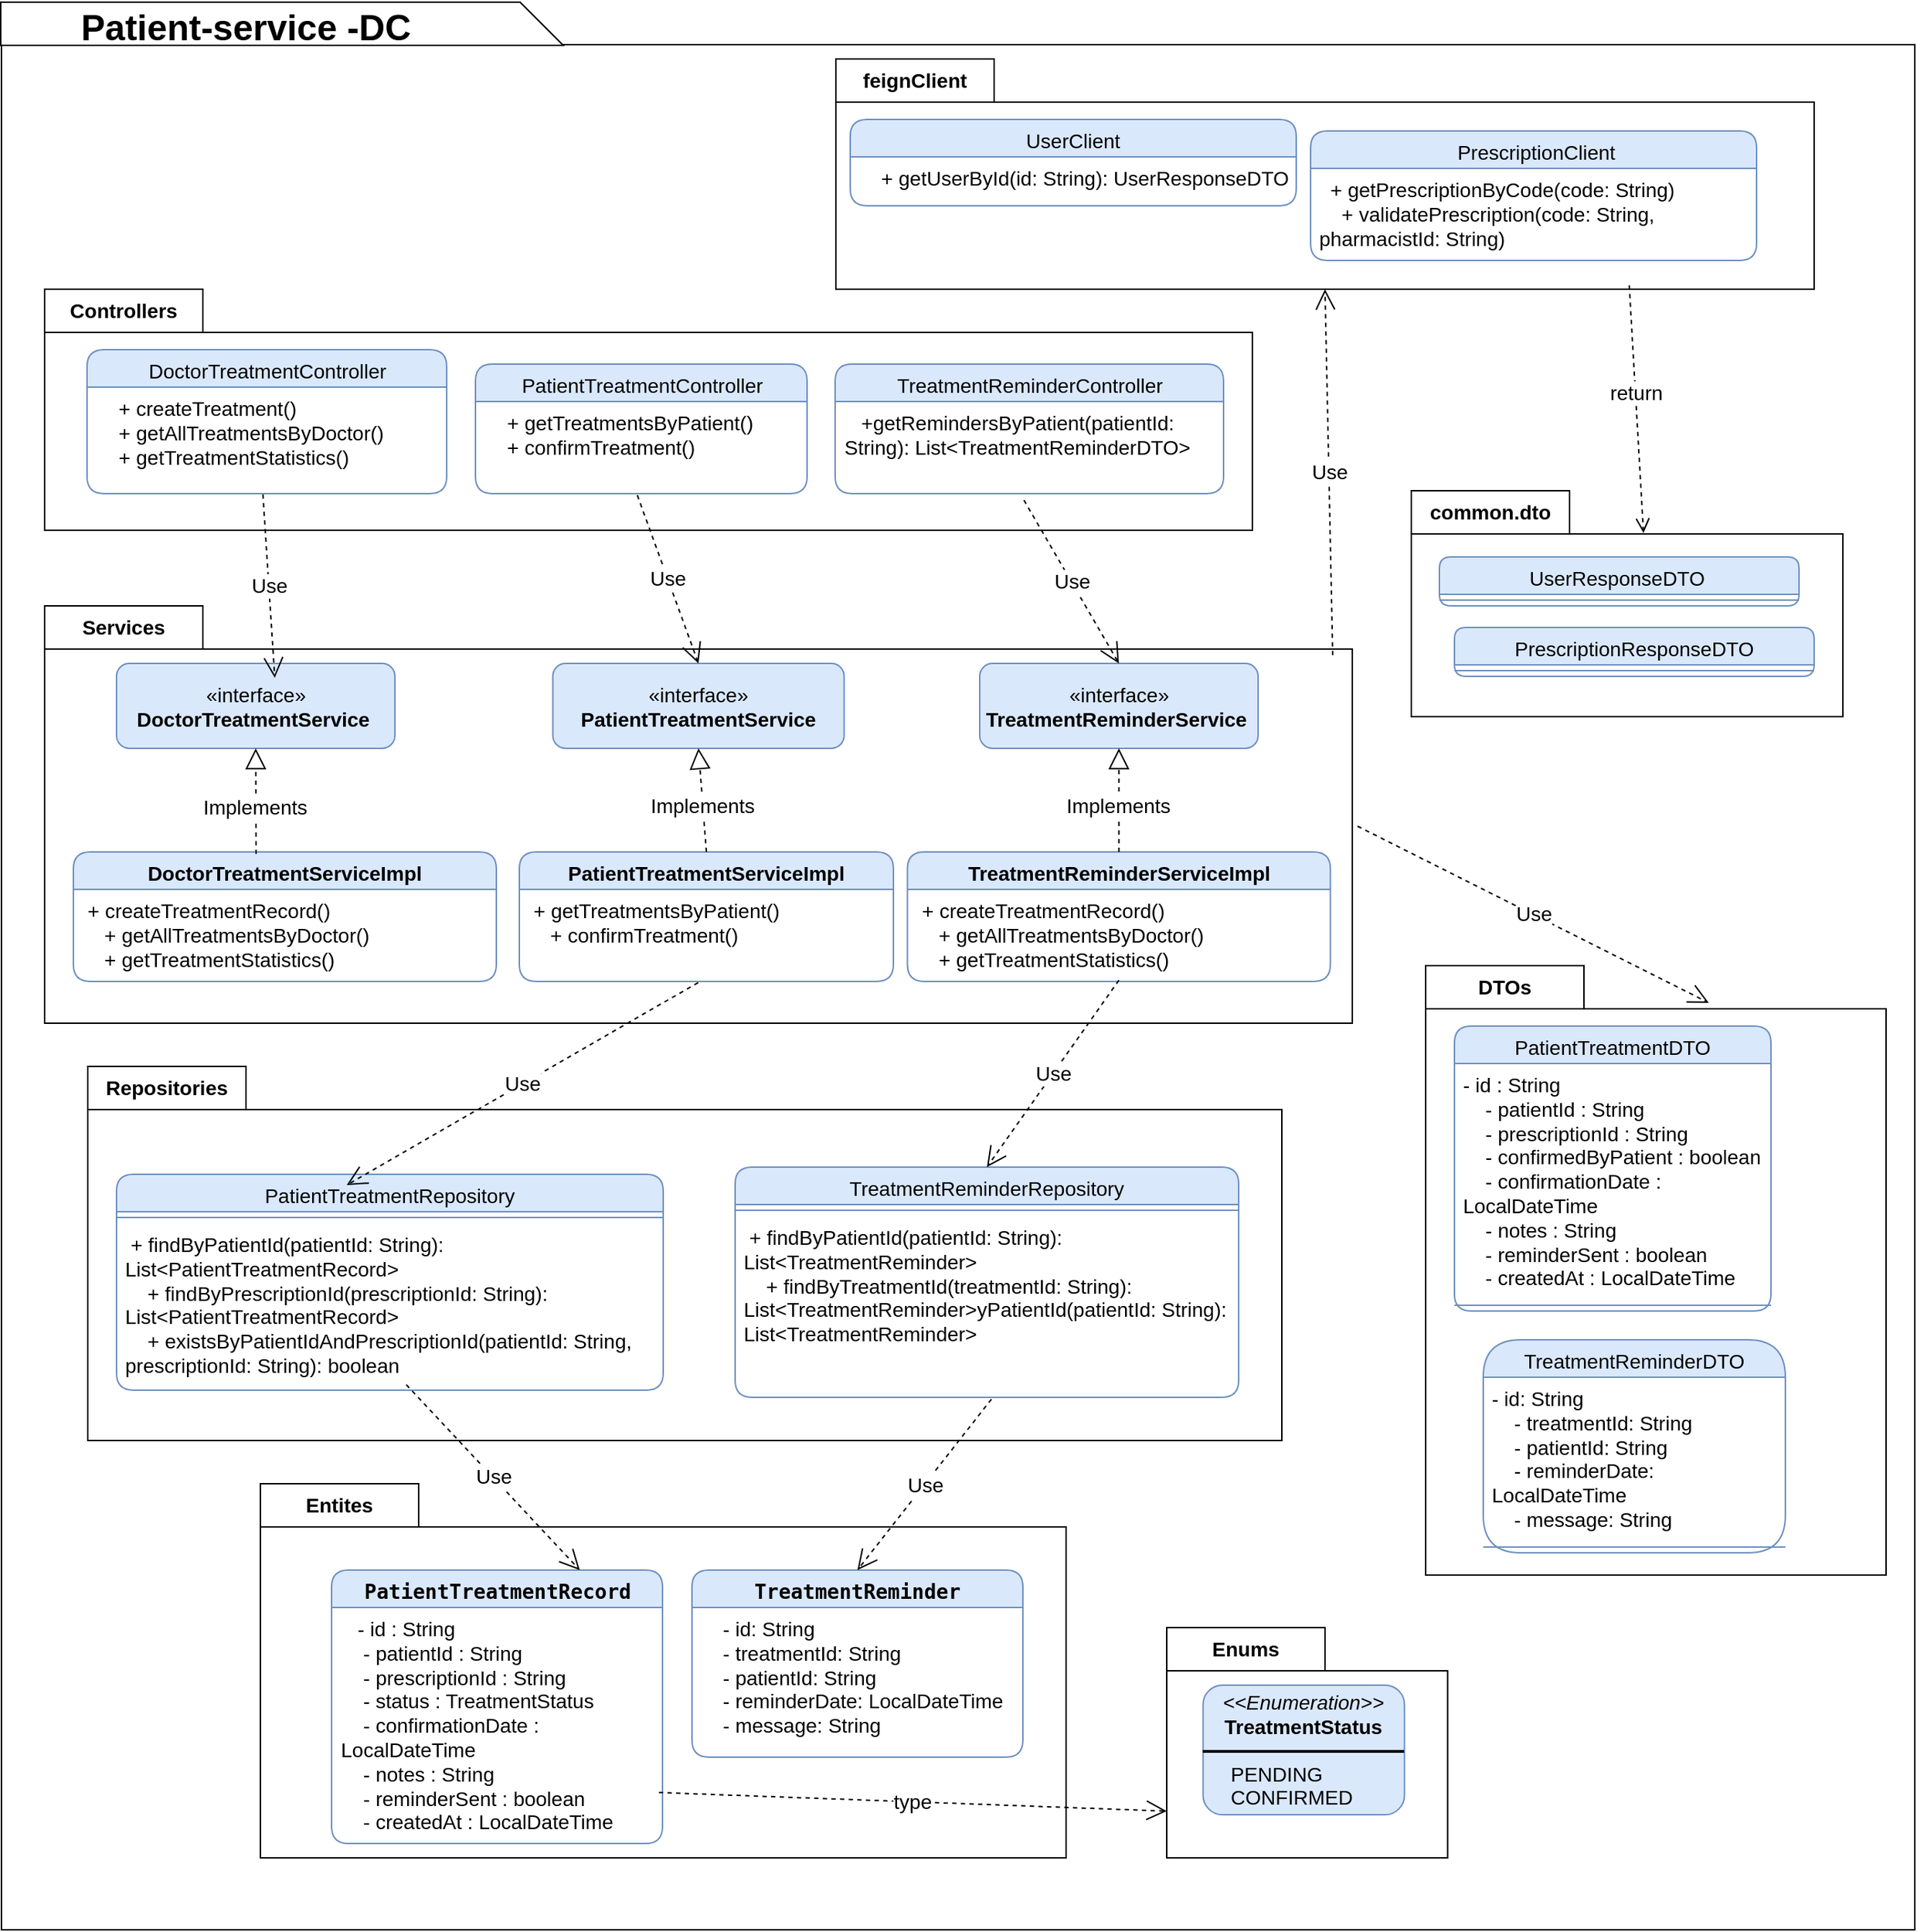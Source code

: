 <mxfile version="28.2.0">
  <diagram name="Page-1" id="JZO2J6wv7ykGFOT37yuF">
    <mxGraphModel dx="2191" dy="1095" grid="1" gridSize="10" guides="1" tooltips="1" connect="1" arrows="1" fold="1" page="1" pageScale="1" pageWidth="1169" pageHeight="1654" math="0" shadow="0">
      <root>
        <mxCell id="0" />
        <mxCell id="1" parent="0" />
        <mxCell id="T_yBTQzuqSP6kl9U7Xl0-1" value="" style="html=1;whiteSpace=wrap;fontSize=14;" parent="1" vertex="1">
          <mxGeometry x="170" y="210" width="1330" height="1310" as="geometry" />
        </mxCell>
        <mxCell id="T_yBTQzuqSP6kl9U7Xl0-2" value="Entites" style="shape=folder;fontStyle=1;tabWidth=110;tabHeight=30;tabPosition=left;html=1;boundedLbl=1;labelInHeader=1;container=1;collapsible=0;recursiveResize=0;whiteSpace=wrap;fontSize=14;" parent="1" vertex="1">
          <mxGeometry x="350" y="1210" width="560" height="260" as="geometry" />
        </mxCell>
        <mxCell id="T_yBTQzuqSP6kl9U7Xl0-3" value="&lt;div style=&quot;text-align: left;&quot;&gt;&lt;font face=&quot;monospace&quot;&gt;PatientTreatmentRecord&lt;/font&gt;&lt;/div&gt;" style="swimlane;fontStyle=1;align=center;verticalAlign=top;childLayout=stackLayout;horizontal=1;startSize=26;horizontalStack=0;resizeParent=1;resizeParentMax=0;resizeLast=0;collapsible=1;marginBottom=0;whiteSpace=wrap;html=1;fillColor=#dae8fc;strokeColor=#6c8ebf;rounded=1;fontSize=14;" parent="T_yBTQzuqSP6kl9U7Xl0-2" vertex="1">
          <mxGeometry x="49.5" y="60" width="230" height="190" as="geometry">
            <mxRectangle x="200" y="60" width="70" height="30" as="alternateBounds" />
          </mxGeometry>
        </mxCell>
        <mxCell id="T_yBTQzuqSP6kl9U7Xl0-4" value="&lt;div&gt;&amp;nbsp; &amp;nbsp;- id : String&lt;/div&gt;&lt;div&gt;&amp;nbsp; &amp;nbsp; - patientId : String&lt;/div&gt;&lt;div&gt;&amp;nbsp; &amp;nbsp; - prescriptionId : String&lt;/div&gt;&lt;div&gt;&amp;nbsp; &amp;nbsp; - status : TreatmentStatus&lt;/div&gt;&lt;div&gt;&amp;nbsp; &amp;nbsp; - confirmationDate : LocalDateTime&lt;/div&gt;&lt;div&gt;&amp;nbsp; &amp;nbsp; - notes : String&lt;/div&gt;&lt;div&gt;&amp;nbsp; &amp;nbsp; - reminderSent : boolean&lt;/div&gt;&lt;div&gt;&amp;nbsp; &amp;nbsp; - createdAt : LocalDateTime&lt;/div&gt;" style="text;strokeColor=none;fillColor=none;align=left;verticalAlign=top;spacingLeft=4;spacingRight=4;overflow=hidden;rotatable=0;points=[[0,0.5],[1,0.5]];portConstraint=eastwest;whiteSpace=wrap;html=1;rounded=1;fontSize=14;" parent="T_yBTQzuqSP6kl9U7Xl0-3" vertex="1">
          <mxGeometry y="26" width="230" height="164" as="geometry" />
        </mxCell>
        <mxCell id="T_yBTQzuqSP6kl9U7Xl0-69" value="&lt;div style=&quot;text-align: left;&quot;&gt;&lt;font face=&quot;monospace&quot;&gt;TreatmentReminder&lt;/font&gt;&lt;/div&gt;" style="swimlane;fontStyle=1;align=center;verticalAlign=top;childLayout=stackLayout;horizontal=1;startSize=26;horizontalStack=0;resizeParent=1;resizeParentMax=0;resizeLast=0;collapsible=1;marginBottom=0;whiteSpace=wrap;html=1;fillColor=#dae8fc;strokeColor=#6c8ebf;rounded=1;fontSize=14;" parent="T_yBTQzuqSP6kl9U7Xl0-2" vertex="1">
          <mxGeometry x="300" y="60" width="230" height="130" as="geometry">
            <mxRectangle x="200" y="60" width="70" height="30" as="alternateBounds" />
          </mxGeometry>
        </mxCell>
        <mxCell id="T_yBTQzuqSP6kl9U7Xl0-70" value="&lt;div&gt;&amp;nbsp; &amp;nbsp; - id: String&lt;/div&gt;&lt;div&gt;&amp;nbsp; &amp;nbsp; - treatmentId: String&lt;/div&gt;&lt;div&gt;&amp;nbsp; &amp;nbsp; - patientId: String&lt;/div&gt;&lt;div&gt;&amp;nbsp; &amp;nbsp; - reminderDate: LocalDateTime&lt;/div&gt;&lt;div&gt;&amp;nbsp; &amp;nbsp; - message: String&lt;/div&gt;" style="text;strokeColor=none;fillColor=none;align=left;verticalAlign=top;spacingLeft=4;spacingRight=4;overflow=hidden;rotatable=0;points=[[0,0.5],[1,0.5]];portConstraint=eastwest;whiteSpace=wrap;html=1;rounded=1;fontSize=14;" parent="T_yBTQzuqSP6kl9U7Xl0-69" vertex="1">
          <mxGeometry y="26" width="230" height="104" as="geometry" />
        </mxCell>
        <mxCell id="T_yBTQzuqSP6kl9U7Xl0-5" value="DTOs" style="shape=folder;fontStyle=1;tabWidth=110;tabHeight=30;tabPosition=left;html=1;boundedLbl=1;labelInHeader=1;container=1;collapsible=0;recursiveResize=0;whiteSpace=wrap;fontSize=14;" parent="1" vertex="1">
          <mxGeometry x="1160" y="850" width="320" height="423.5" as="geometry" />
        </mxCell>
        <mxCell id="T_yBTQzuqSP6kl9U7Xl0-6" value="&lt;div style=&quot;text-align: left;&quot;&gt;&lt;span style=&quot;font-weight: 400;&quot;&gt;PatientTreatmentDTO&lt;/span&gt;&lt;/div&gt;" style="swimlane;fontStyle=1;align=center;verticalAlign=top;childLayout=stackLayout;horizontal=1;startSize=26;horizontalStack=0;resizeParent=1;resizeParentMax=0;resizeLast=0;collapsible=1;marginBottom=0;whiteSpace=wrap;html=1;fillColor=#dae8fc;strokeColor=#6c8ebf;rounded=1;fontSize=14;" parent="T_yBTQzuqSP6kl9U7Xl0-5" vertex="1">
          <mxGeometry x="20" y="42" width="220" height="198" as="geometry">
            <mxRectangle x="200" y="60" width="70" height="30" as="alternateBounds" />
          </mxGeometry>
        </mxCell>
        <mxCell id="T_yBTQzuqSP6kl9U7Xl0-7" value="&lt;div&gt;- id : String&lt;/div&gt;&lt;div&gt;&amp;nbsp; &amp;nbsp; - patientId : String&lt;/div&gt;&lt;div&gt;&amp;nbsp; &amp;nbsp; - prescriptionId : String&lt;/div&gt;&lt;div&gt;&amp;nbsp; &amp;nbsp; - confirmedByPatient : boolean&lt;/div&gt;&lt;div&gt;&amp;nbsp; &amp;nbsp; - confirmationDate : LocalDateTime&lt;/div&gt;&lt;div&gt;&amp;nbsp; &amp;nbsp; - notes : String&lt;/div&gt;&lt;div&gt;&amp;nbsp; &amp;nbsp; - reminderSent : boolean&lt;/div&gt;&lt;div&gt;&amp;nbsp; &amp;nbsp; - createdAt : LocalDateTime&lt;/div&gt;" style="text;strokeColor=none;fillColor=none;align=left;verticalAlign=top;spacingLeft=4;spacingRight=4;overflow=hidden;rotatable=0;points=[[0,0.5],[1,0.5]];portConstraint=eastwest;whiteSpace=wrap;html=1;rounded=1;fontSize=14;" parent="T_yBTQzuqSP6kl9U7Xl0-6" vertex="1">
          <mxGeometry y="26" width="220" height="164" as="geometry" />
        </mxCell>
        <mxCell id="T_yBTQzuqSP6kl9U7Xl0-8" value="" style="line;strokeWidth=1;fillColor=none;align=left;verticalAlign=middle;spacingTop=-1;spacingLeft=3;spacingRight=3;rotatable=0;labelPosition=right;points=[];portConstraint=eastwest;strokeColor=inherit;rounded=1;fontSize=14;" parent="T_yBTQzuqSP6kl9U7Xl0-6" vertex="1">
          <mxGeometry y="190" width="220" height="8" as="geometry" />
        </mxCell>
        <mxCell id="T_yBTQzuqSP6kl9U7Xl0-82" value="&lt;div style=&quot;text-align: left;&quot;&gt;&lt;span style=&quot;font-weight: 400;&quot;&gt;TreatmentReminderDTO&lt;/span&gt;&lt;/div&gt;" style="swimlane;fontStyle=1;align=center;verticalAlign=top;childLayout=stackLayout;horizontal=1;startSize=26;horizontalStack=0;resizeParent=1;resizeParentMax=0;resizeLast=0;collapsible=1;marginBottom=0;whiteSpace=wrap;html=1;fillColor=#dae8fc;strokeColor=#6c8ebf;rounded=1;fontSize=14;arcSize=50;" parent="T_yBTQzuqSP6kl9U7Xl0-5" vertex="1">
          <mxGeometry x="40" y="260" width="210" height="148" as="geometry">
            <mxRectangle x="200" y="60" width="70" height="30" as="alternateBounds" />
          </mxGeometry>
        </mxCell>
        <mxCell id="T_yBTQzuqSP6kl9U7Xl0-83" value="&lt;div&gt;- id: String&lt;/div&gt;&lt;div&gt;&amp;nbsp; &amp;nbsp; - treatmentId: String&lt;/div&gt;&lt;div&gt;&amp;nbsp; &amp;nbsp; - patientId: String&lt;/div&gt;&lt;div&gt;&amp;nbsp; &amp;nbsp; - reminderDate: LocalDateTime&lt;/div&gt;&lt;div&gt;&amp;nbsp; &amp;nbsp; - message: String&lt;/div&gt;" style="text;strokeColor=none;fillColor=none;align=left;verticalAlign=top;spacingLeft=4;spacingRight=4;overflow=hidden;rotatable=0;points=[[0,0.5],[1,0.5]];portConstraint=eastwest;whiteSpace=wrap;html=1;rounded=1;fontSize=14;" parent="T_yBTQzuqSP6kl9U7Xl0-82" vertex="1">
          <mxGeometry y="26" width="210" height="114" as="geometry" />
        </mxCell>
        <mxCell id="T_yBTQzuqSP6kl9U7Xl0-84" value="" style="line;strokeWidth=1;fillColor=none;align=left;verticalAlign=middle;spacingTop=-1;spacingLeft=3;spacingRight=3;rotatable=0;labelPosition=right;points=[];portConstraint=eastwest;strokeColor=inherit;rounded=1;fontSize=14;" parent="T_yBTQzuqSP6kl9U7Xl0-82" vertex="1">
          <mxGeometry y="140" width="210" height="8" as="geometry" />
        </mxCell>
        <mxCell id="T_yBTQzuqSP6kl9U7Xl0-12" value="Services" style="shape=folder;fontStyle=1;tabWidth=110;tabHeight=30;tabPosition=left;html=1;boundedLbl=1;labelInHeader=1;container=1;collapsible=0;recursiveResize=0;whiteSpace=wrap;fontSize=14;" parent="1" vertex="1">
          <mxGeometry x="200" y="600" width="909" height="290" as="geometry" />
        </mxCell>
        <mxCell id="T_yBTQzuqSP6kl9U7Xl0-13" value="&lt;div style=&quot;text-align: left;&quot;&gt;PatientTreatmentServiceImpl&lt;/div&gt;" style="swimlane;fontStyle=1;align=center;verticalAlign=top;childLayout=stackLayout;horizontal=1;startSize=26;horizontalStack=0;resizeParent=1;resizeParentMax=0;resizeLast=0;collapsible=1;marginBottom=0;whiteSpace=wrap;html=1;rounded=1;fillColor=#dae8fc;strokeColor=#6c8ebf;fontSize=14;" parent="T_yBTQzuqSP6kl9U7Xl0-12" vertex="1">
          <mxGeometry x="330" y="171" width="260" height="90" as="geometry" />
        </mxCell>
        <mxCell id="T_yBTQzuqSP6kl9U7Xl0-14" value="&lt;div&gt;&amp;nbsp;+ getTreatmentsByPatient()&lt;/div&gt;&lt;div&gt;&amp;nbsp; &amp;nbsp; + confirmTreatment()&lt;/div&gt;" style="text;strokeColor=none;fillColor=none;align=left;verticalAlign=top;spacingLeft=4;spacingRight=4;overflow=hidden;rotatable=0;points=[[0,0.5],[1,0.5]];portConstraint=eastwest;whiteSpace=wrap;html=1;rounded=1;fontSize=14;" parent="T_yBTQzuqSP6kl9U7Xl0-13" vertex="1">
          <mxGeometry y="26" width="260" height="64" as="geometry" />
        </mxCell>
        <mxCell id="T_yBTQzuqSP6kl9U7Xl0-15" value="«interface»&lt;br&gt;&lt;div style=&quot;text-align: left;&quot;&gt;&lt;b&gt;PatientTreatmentService&lt;/b&gt;&lt;/div&gt;" style="html=1;whiteSpace=wrap;fillColor=#dae8fc;strokeColor=#6c8ebf;rounded=1;fontSize=14;" parent="T_yBTQzuqSP6kl9U7Xl0-12" vertex="1">
          <mxGeometry x="353.25" y="40" width="202.5" height="59" as="geometry" />
        </mxCell>
        <mxCell id="T_yBTQzuqSP6kl9U7Xl0-16" value="" style="endArrow=block;dashed=1;endFill=0;endSize=12;html=1;rounded=0;exitX=0.5;exitY=0;exitDx=0;exitDy=0;entryX=0.5;entryY=1;entryDx=0;entryDy=0;fontSize=14;" parent="T_yBTQzuqSP6kl9U7Xl0-12" source="T_yBTQzuqSP6kl9U7Xl0-13" target="T_yBTQzuqSP6kl9U7Xl0-15" edge="1">
          <mxGeometry width="160" relative="1" as="geometry">
            <mxPoint x="602.5" y="150" as="sourcePoint" />
            <mxPoint x="455.5" y="70" as="targetPoint" />
          </mxGeometry>
        </mxCell>
        <mxCell id="T_yBTQzuqSP6kl9U7Xl0-17" value="Implements" style="edgeLabel;html=1;align=center;verticalAlign=middle;resizable=0;points=[];fontSize=14;" parent="T_yBTQzuqSP6kl9U7Xl0-16" vertex="1" connectable="0">
          <mxGeometry x="-0.1" y="1" relative="1" as="geometry">
            <mxPoint as="offset" />
          </mxGeometry>
        </mxCell>
        <mxCell id="T_yBTQzuqSP6kl9U7Xl0-56" value="&lt;div style=&quot;text-align: left;&quot;&gt;DoctorTreatmentServiceImpl&lt;/div&gt;" style="swimlane;fontStyle=1;align=center;verticalAlign=top;childLayout=stackLayout;horizontal=1;startSize=26;horizontalStack=0;resizeParent=1;resizeParentMax=0;resizeLast=0;collapsible=1;marginBottom=0;whiteSpace=wrap;html=1;rounded=1;fillColor=#dae8fc;strokeColor=#6c8ebf;fontSize=14;" parent="T_yBTQzuqSP6kl9U7Xl0-12" vertex="1">
          <mxGeometry x="20" y="171" width="294" height="90" as="geometry" />
        </mxCell>
        <mxCell id="T_yBTQzuqSP6kl9U7Xl0-57" value="&lt;div&gt;&amp;nbsp;+ createTreatmentRecord()&lt;/div&gt;&lt;div&gt;&amp;nbsp; &amp;nbsp; + getAllTreatmentsByDoctor()&lt;/div&gt;&lt;div&gt;&amp;nbsp; &amp;nbsp; + getTreatmentStatistics()&lt;/div&gt;" style="text;strokeColor=none;fillColor=none;align=left;verticalAlign=top;spacingLeft=4;spacingRight=4;overflow=hidden;rotatable=0;points=[[0,0.5],[1,0.5]];portConstraint=eastwest;whiteSpace=wrap;html=1;rounded=1;fontSize=14;" parent="T_yBTQzuqSP6kl9U7Xl0-56" vertex="1">
          <mxGeometry y="26" width="294" height="64" as="geometry" />
        </mxCell>
        <mxCell id="T_yBTQzuqSP6kl9U7Xl0-58" value="«interface»&lt;br&gt;&lt;div style=&quot;text-align: left;&quot;&gt;&lt;b&gt;DoctorTreatmentService&amp;nbsp;&lt;/b&gt;&lt;/div&gt;" style="html=1;whiteSpace=wrap;fillColor=#dae8fc;strokeColor=#6c8ebf;rounded=1;fontSize=14;" parent="T_yBTQzuqSP6kl9U7Xl0-12" vertex="1">
          <mxGeometry x="50" y="40" width="193.5" height="59" as="geometry" />
        </mxCell>
        <mxCell id="T_yBTQzuqSP6kl9U7Xl0-59" value="" style="endArrow=block;dashed=1;endFill=0;endSize=12;html=1;rounded=0;exitX=0.432;exitY=0.015;exitDx=0;exitDy=0;entryX=0.5;entryY=1;entryDx=0;entryDy=0;fontSize=14;exitPerimeter=0;" parent="T_yBTQzuqSP6kl9U7Xl0-12" source="T_yBTQzuqSP6kl9U7Xl0-56" target="T_yBTQzuqSP6kl9U7Xl0-58" edge="1">
          <mxGeometry width="160" relative="1" as="geometry">
            <mxPoint x="191.5" y="150" as="sourcePoint" />
            <mxPoint x="44.5" y="70" as="targetPoint" />
          </mxGeometry>
        </mxCell>
        <mxCell id="T_yBTQzuqSP6kl9U7Xl0-60" value="Implements" style="edgeLabel;html=1;align=center;verticalAlign=middle;resizable=0;points=[];fontSize=14;" parent="T_yBTQzuqSP6kl9U7Xl0-59" vertex="1" connectable="0">
          <mxGeometry x="-0.1" y="1" relative="1" as="geometry">
            <mxPoint as="offset" />
          </mxGeometry>
        </mxCell>
        <mxCell id="T_yBTQzuqSP6kl9U7Xl0-75" value="«interface»&lt;br&gt;&lt;div style=&quot;text-align: left;&quot;&gt;&lt;b&gt;&lt;span style=&quot;background-color: transparent; color: light-dark(rgb(0, 0, 0), rgb(255, 255, 255));&quot;&gt;TreatmentReminder&lt;/span&gt;Service&amp;nbsp;&lt;/b&gt;&lt;/div&gt;" style="html=1;whiteSpace=wrap;fillColor=#dae8fc;strokeColor=#6c8ebf;rounded=1;fontSize=14;" parent="T_yBTQzuqSP6kl9U7Xl0-12" vertex="1">
          <mxGeometry x="650" y="40" width="193.5" height="59" as="geometry" />
        </mxCell>
        <mxCell id="T_yBTQzuqSP6kl9U7Xl0-73" value="&lt;div style=&quot;text-align: left;&quot;&gt;&lt;span style=&quot;background-color: transparent; color: light-dark(rgb(0, 0, 0), rgb(255, 255, 255));&quot;&gt;TreatmentReminder&lt;/span&gt;ServiceImpl&lt;/div&gt;" style="swimlane;fontStyle=1;align=center;verticalAlign=top;childLayout=stackLayout;horizontal=1;startSize=26;horizontalStack=0;resizeParent=1;resizeParentMax=0;resizeLast=0;collapsible=1;marginBottom=0;whiteSpace=wrap;html=1;rounded=1;fillColor=#dae8fc;strokeColor=#6c8ebf;fontSize=14;" parent="T_yBTQzuqSP6kl9U7Xl0-12" vertex="1">
          <mxGeometry x="599.75" y="171" width="294" height="90" as="geometry" />
        </mxCell>
        <mxCell id="T_yBTQzuqSP6kl9U7Xl0-74" value="&lt;div&gt;&amp;nbsp;+ createTreatmentRecord()&lt;/div&gt;&lt;div&gt;&amp;nbsp; &amp;nbsp; + getAllTreatmentsByDoctor()&lt;/div&gt;&lt;div&gt;&amp;nbsp; &amp;nbsp; + getTreatmentStatistics()&lt;/div&gt;" style="text;strokeColor=none;fillColor=none;align=left;verticalAlign=top;spacingLeft=4;spacingRight=4;overflow=hidden;rotatable=0;points=[[0,0.5],[1,0.5]];portConstraint=eastwest;whiteSpace=wrap;html=1;rounded=1;fontSize=14;" parent="T_yBTQzuqSP6kl9U7Xl0-73" vertex="1">
          <mxGeometry y="26" width="294" height="64" as="geometry" />
        </mxCell>
        <mxCell id="T_yBTQzuqSP6kl9U7Xl0-76" value="" style="endArrow=block;dashed=1;endFill=0;endSize=12;html=1;rounded=0;exitX=0.5;exitY=0;exitDx=0;exitDy=0;entryX=0.5;entryY=1;entryDx=0;entryDy=0;fontSize=14;" parent="T_yBTQzuqSP6kl9U7Xl0-12" source="T_yBTQzuqSP6kl9U7Xl0-73" target="T_yBTQzuqSP6kl9U7Xl0-75" edge="1">
          <mxGeometry width="160" relative="1" as="geometry">
            <mxPoint x="491.5" y="450" as="sourcePoint" />
            <mxPoint x="344.5" y="370" as="targetPoint" />
          </mxGeometry>
        </mxCell>
        <mxCell id="T_yBTQzuqSP6kl9U7Xl0-77" value="Implements" style="edgeLabel;html=1;align=center;verticalAlign=middle;resizable=0;points=[];fontSize=14;" parent="T_yBTQzuqSP6kl9U7Xl0-76" vertex="1" connectable="0">
          <mxGeometry x="-0.1" y="1" relative="1" as="geometry">
            <mxPoint as="offset" />
          </mxGeometry>
        </mxCell>
        <mxCell id="T_yBTQzuqSP6kl9U7Xl0-18" value="Controllers" style="shape=folder;fontStyle=1;tabWidth=110;tabHeight=30;tabPosition=left;html=1;boundedLbl=1;labelInHeader=1;container=1;collapsible=0;recursiveResize=0;whiteSpace=wrap;fontSize=14;" parent="1" vertex="1">
          <mxGeometry x="200" y="380" width="839.5" height="167.5" as="geometry" />
        </mxCell>
        <mxCell id="T_yBTQzuqSP6kl9U7Xl0-19" value="&lt;div style=&quot;text-align: left;&quot;&gt;&lt;span style=&quot;font-weight: 400;&quot;&gt;DoctorTreatmentController&lt;/span&gt;&lt;/div&gt;" style="swimlane;fontStyle=1;align=center;verticalAlign=top;childLayout=stackLayout;horizontal=1;startSize=26;horizontalStack=0;resizeParent=1;resizeParentMax=0;resizeLast=0;collapsible=1;marginBottom=0;whiteSpace=wrap;html=1;rounded=1;fillColor=#dae8fc;strokeColor=#6c8ebf;fontSize=14;" parent="T_yBTQzuqSP6kl9U7Xl0-18" vertex="1">
          <mxGeometry x="29.5" y="42" width="250" height="100" as="geometry" />
        </mxCell>
        <mxCell id="T_yBTQzuqSP6kl9U7Xl0-20" value="&lt;div&gt;&amp;nbsp; &amp;nbsp; + createTreatment()&lt;/div&gt;&lt;div&gt;&amp;nbsp; &amp;nbsp; + getAllTreatmentsByDoctor()&lt;/div&gt;&lt;div&gt;&amp;nbsp; &amp;nbsp; + getTreatmentStatistics()&lt;/div&gt;" style="text;strokeColor=none;fillColor=none;align=left;verticalAlign=top;spacingLeft=4;spacingRight=4;overflow=hidden;rotatable=0;points=[[0,0.5],[1,0.5]];portConstraint=eastwest;whiteSpace=wrap;html=1;rounded=1;fontSize=14;" parent="T_yBTQzuqSP6kl9U7Xl0-19" vertex="1">
          <mxGeometry y="26" width="250" height="74" as="geometry" />
        </mxCell>
        <mxCell id="T_yBTQzuqSP6kl9U7Xl0-54" value="&lt;div style=&quot;text-align: left;&quot;&gt;&lt;span style=&quot;font-weight: 400;&quot;&gt;PatientTreatmentController&lt;/span&gt;&lt;/div&gt;" style="swimlane;fontStyle=1;align=center;verticalAlign=top;childLayout=stackLayout;horizontal=1;startSize=26;horizontalStack=0;resizeParent=1;resizeParentMax=0;resizeLast=0;collapsible=1;marginBottom=0;whiteSpace=wrap;html=1;rounded=1;fillColor=#dae8fc;strokeColor=#6c8ebf;fontSize=14;" parent="T_yBTQzuqSP6kl9U7Xl0-18" vertex="1">
          <mxGeometry x="299.5" y="52" width="230.5" height="90" as="geometry" />
        </mxCell>
        <mxCell id="T_yBTQzuqSP6kl9U7Xl0-55" value="&lt;div&gt;&amp;nbsp; &amp;nbsp; + getTreatmentsByPatient()&lt;/div&gt;&lt;div&gt;&amp;nbsp; &amp;nbsp; + confirmTreatment()&lt;/div&gt;" style="text;strokeColor=none;fillColor=none;align=left;verticalAlign=top;spacingLeft=4;spacingRight=4;overflow=hidden;rotatable=0;points=[[0,0.5],[1,0.5]];portConstraint=eastwest;whiteSpace=wrap;html=1;rounded=1;fontSize=14;" parent="T_yBTQzuqSP6kl9U7Xl0-54" vertex="1">
          <mxGeometry y="26" width="230.5" height="64" as="geometry" />
        </mxCell>
        <mxCell id="T_yBTQzuqSP6kl9U7Xl0-71" value="&lt;div style=&quot;text-align: left;&quot;&gt;&lt;span style=&quot;font-weight: 400;&quot;&gt;TreatmentReminderController&lt;/span&gt;&lt;/div&gt;" style="swimlane;fontStyle=1;align=center;verticalAlign=top;childLayout=stackLayout;horizontal=1;startSize=26;horizontalStack=0;resizeParent=1;resizeParentMax=0;resizeLast=0;collapsible=1;marginBottom=0;whiteSpace=wrap;html=1;rounded=1;fillColor=#dae8fc;strokeColor=#6c8ebf;fontSize=14;" parent="T_yBTQzuqSP6kl9U7Xl0-18" vertex="1">
          <mxGeometry x="549.5" y="52" width="270" height="90" as="geometry" />
        </mxCell>
        <mxCell id="T_yBTQzuqSP6kl9U7Xl0-72" value="&lt;div&gt;&amp;nbsp; &amp;nbsp;+getRemindersByPatient(patientId: String): List&amp;lt;TreatmentReminderDTO&amp;gt;&lt;/div&gt;&lt;div&gt;&lt;br&gt;&lt;/div&gt;" style="text;strokeColor=none;fillColor=none;align=left;verticalAlign=top;spacingLeft=4;spacingRight=4;overflow=hidden;rotatable=0;points=[[0,0.5],[1,0.5]];portConstraint=eastwest;whiteSpace=wrap;html=1;rounded=1;fontSize=14;" parent="T_yBTQzuqSP6kl9U7Xl0-71" vertex="1">
          <mxGeometry y="26" width="270" height="64" as="geometry" />
        </mxCell>
        <mxCell id="T_yBTQzuqSP6kl9U7Xl0-21" value="Repositories" style="shape=folder;fontStyle=1;tabWidth=110;tabHeight=30;tabPosition=left;html=1;boundedLbl=1;labelInHeader=1;container=1;collapsible=0;recursiveResize=0;whiteSpace=wrap;fontSize=14;" parent="1" vertex="1">
          <mxGeometry x="230" y="920" width="830" height="260" as="geometry" />
        </mxCell>
        <mxCell id="T_yBTQzuqSP6kl9U7Xl0-22" value="&lt;div style=&quot;text-align: left;&quot;&gt;&lt;span style=&quot;font-weight: 400;&quot;&gt;PatientTreatmentRepository&lt;/span&gt;&lt;/div&gt;" style="swimlane;fontStyle=1;align=center;verticalAlign=top;childLayout=stackLayout;horizontal=1;startSize=26;horizontalStack=0;resizeParent=1;resizeParentMax=0;resizeLast=0;collapsible=1;marginBottom=0;whiteSpace=wrap;html=1;rounded=1;fillColor=#dae8fc;strokeColor=#6c8ebf;fontSize=14;" parent="T_yBTQzuqSP6kl9U7Xl0-21" vertex="1">
          <mxGeometry x="20" y="75" width="380" height="150" as="geometry" />
        </mxCell>
        <mxCell id="T_yBTQzuqSP6kl9U7Xl0-23" value="" style="line;strokeWidth=1;fillColor=none;align=left;verticalAlign=middle;spacingTop=-1;spacingLeft=3;spacingRight=3;rotatable=0;labelPosition=right;points=[];portConstraint=eastwest;strokeColor=inherit;rounded=1;fontSize=14;" parent="T_yBTQzuqSP6kl9U7Xl0-22" vertex="1">
          <mxGeometry y="26" width="380" height="8" as="geometry" />
        </mxCell>
        <mxCell id="T_yBTQzuqSP6kl9U7Xl0-24" value="&lt;div&gt;&amp;nbsp;+ findByPatientId(patientId: String): List&amp;lt;PatientTreatmentRecord&amp;gt;&lt;/div&gt;&lt;div&gt;&amp;nbsp; &amp;nbsp; + findByPrescriptionId(prescriptionId: String): List&amp;lt;PatientTreatmentRecord&amp;gt;&lt;/div&gt;&lt;div&gt;&amp;nbsp; &amp;nbsp; + existsByPatientIdAndPrescriptionId(patientId: String, prescriptionId: String): boolean&lt;/div&gt;" style="text;strokeColor=none;fillColor=none;align=left;verticalAlign=top;spacingLeft=4;spacingRight=4;overflow=hidden;rotatable=0;points=[[0,0.5],[1,0.5]];portConstraint=eastwest;whiteSpace=wrap;html=1;rounded=1;fontSize=14;" parent="T_yBTQzuqSP6kl9U7Xl0-22" vertex="1">
          <mxGeometry y="34" width="380" height="116" as="geometry" />
        </mxCell>
        <mxCell id="T_yBTQzuqSP6kl9U7Xl0-78" value="&lt;div style=&quot;text-align: left;&quot;&gt;&lt;span style=&quot;font-weight: 400;&quot;&gt;TreatmentReminderRepository&lt;/span&gt;&lt;/div&gt;" style="swimlane;fontStyle=1;align=center;verticalAlign=top;childLayout=stackLayout;horizontal=1;startSize=26;horizontalStack=0;resizeParent=1;resizeParentMax=0;resizeLast=0;collapsible=1;marginBottom=0;whiteSpace=wrap;html=1;rounded=1;fillColor=#dae8fc;strokeColor=#6c8ebf;fontSize=14;" parent="T_yBTQzuqSP6kl9U7Xl0-21" vertex="1">
          <mxGeometry x="450" y="70" width="350" height="160" as="geometry" />
        </mxCell>
        <mxCell id="T_yBTQzuqSP6kl9U7Xl0-79" value="" style="line;strokeWidth=1;fillColor=none;align=left;verticalAlign=middle;spacingTop=-1;spacingLeft=3;spacingRight=3;rotatable=0;labelPosition=right;points=[];portConstraint=eastwest;strokeColor=inherit;rounded=1;fontSize=14;" parent="T_yBTQzuqSP6kl9U7Xl0-78" vertex="1">
          <mxGeometry y="26" width="350" height="8" as="geometry" />
        </mxCell>
        <mxCell id="T_yBTQzuqSP6kl9U7Xl0-80" value="&lt;div&gt;&amp;nbsp;+ findByPatientId(patientId: String): List&amp;lt;TreatmentReminder&amp;gt;&lt;/div&gt;&lt;div&gt;&lt;span style=&quot;background-color: transparent;&quot;&gt;&amp;nbsp; &amp;nbsp; + findByTreatmentId(treatmentId: String): List&amp;lt;TreatmentReminder&amp;gt;&lt;/span&gt;yPatientId(patientId: String): List&amp;lt;TreatmentReminder&amp;gt;&lt;/div&gt;&lt;div&gt;&lt;br&gt;&lt;/div&gt;" style="text;strokeColor=none;fillColor=none;align=left;verticalAlign=top;spacingLeft=4;spacingRight=4;overflow=hidden;rotatable=0;points=[[0,0.5],[1,0.5]];portConstraint=eastwest;whiteSpace=wrap;html=1;rounded=1;fontSize=14;" parent="T_yBTQzuqSP6kl9U7Xl0-78" vertex="1">
          <mxGeometry y="34" width="350" height="126" as="geometry" />
        </mxCell>
        <mxCell id="T_yBTQzuqSP6kl9U7Xl0-29" value="" style="shape=card;whiteSpace=wrap;html=1;rotation=90;flipV=1;flipH=1;direction=west;fontSize=14;" parent="1" vertex="1">
          <mxGeometry x="350" width="30" height="391" as="geometry" />
        </mxCell>
        <mxCell id="T_yBTQzuqSP6kl9U7Xl0-30" value="&lt;h1 style=&quot;text-align: left; margin-top: 0px;&quot;&gt;&lt;span style=&quot;background-color: transparent; color: light-dark(rgb(0, 0, 0), rgb(255, 255, 255));&quot;&gt;&lt;font style=&quot;font-size: 25px;&quot;&gt;Patient-service -DC&lt;/font&gt;&lt;/span&gt;&lt;/h1&gt;" style="text;html=1;align=center;verticalAlign=middle;whiteSpace=wrap;rounded=0;fontSize=14;" parent="1" vertex="1">
          <mxGeometry x="170" y="193" width="340" height="27" as="geometry" />
        </mxCell>
        <mxCell id="T_yBTQzuqSP6kl9U7Xl0-31" value="Use" style="endArrow=open;endSize=12;dashed=1;html=1;rounded=0;exitX=0.489;exitY=1.008;exitDx=0;exitDy=0;exitPerimeter=0;fontSize=14;" parent="1" source="T_yBTQzuqSP6kl9U7Xl0-20" edge="1">
          <mxGeometry width="160" relative="1" as="geometry">
            <mxPoint x="850.5" y="681.5" as="sourcePoint" />
            <mxPoint x="360" y="650" as="targetPoint" />
          </mxGeometry>
        </mxCell>
        <mxCell id="T_yBTQzuqSP6kl9U7Xl0-32" value="Use" style="endArrow=open;endSize=12;dashed=1;html=1;rounded=0;exitX=0.478;exitY=1.012;exitDx=0;exitDy=0;exitPerimeter=0;entryX=0.421;entryY=0.05;entryDx=0;entryDy=0;entryPerimeter=0;fontSize=14;" parent="1" source="T_yBTQzuqSP6kl9U7Xl0-14" target="T_yBTQzuqSP6kl9U7Xl0-22" edge="1">
          <mxGeometry width="160" relative="1" as="geometry">
            <mxPoint x="900.5" y="1061.5" as="sourcePoint" />
            <mxPoint x="1060.5" y="1061.5" as="targetPoint" />
          </mxGeometry>
        </mxCell>
        <mxCell id="T_yBTQzuqSP6kl9U7Xl0-34" value="feignClient" style="shape=folder;fontStyle=1;tabWidth=110;tabHeight=30;tabPosition=left;html=1;boundedLbl=1;labelInHeader=1;container=1;collapsible=0;recursiveResize=0;whiteSpace=wrap;fontSize=14;" parent="1" vertex="1">
          <mxGeometry x="750" y="220" width="680" height="160" as="geometry" />
        </mxCell>
        <mxCell id="T_yBTQzuqSP6kl9U7Xl0-35" value="&lt;div style=&quot;text-align: left;&quot;&gt;&lt;span style=&quot;font-weight: 400;&quot;&gt;&amp;nbsp;UserClient&amp;nbsp;&lt;/span&gt;&lt;/div&gt;" style="swimlane;fontStyle=1;align=center;verticalAlign=top;childLayout=stackLayout;horizontal=1;startSize=26;horizontalStack=0;resizeParent=1;resizeParentMax=0;resizeLast=0;collapsible=1;marginBottom=0;whiteSpace=wrap;html=1;rounded=1;fillColor=#dae8fc;strokeColor=#6c8ebf;fontSize=14;" parent="T_yBTQzuqSP6kl9U7Xl0-34" vertex="1">
          <mxGeometry x="10" y="42" width="310" height="60" as="geometry" />
        </mxCell>
        <mxCell id="T_yBTQzuqSP6kl9U7Xl0-36" value="&lt;div&gt;&amp;nbsp; &amp;nbsp; + getUserById(id: String): UserResponseDTO&lt;/div&gt;&lt;div&gt;&lt;br&gt;&lt;/div&gt;" style="text;strokeColor=none;fillColor=none;align=left;verticalAlign=top;spacingLeft=4;spacingRight=4;overflow=hidden;rotatable=0;points=[[0,0.5],[1,0.5]];portConstraint=eastwest;whiteSpace=wrap;html=1;rounded=1;fontSize=14;" parent="T_yBTQzuqSP6kl9U7Xl0-35" vertex="1">
          <mxGeometry y="26" width="310" height="34" as="geometry" />
        </mxCell>
        <mxCell id="T_yBTQzuqSP6kl9U7Xl0-37" value="&lt;div style=&quot;text-align: left;&quot;&gt;&lt;span style=&quot;font-weight: 400;&quot;&gt;&amp;nbsp;PrescriptionClient&lt;/span&gt;&lt;/div&gt;" style="swimlane;fontStyle=1;align=center;verticalAlign=top;childLayout=stackLayout;horizontal=1;startSize=26;horizontalStack=0;resizeParent=1;resizeParentMax=0;resizeLast=0;collapsible=1;marginBottom=0;whiteSpace=wrap;html=1;rounded=1;fillColor=#dae8fc;strokeColor=#6c8ebf;fontSize=14;" parent="T_yBTQzuqSP6kl9U7Xl0-34" vertex="1">
          <mxGeometry x="330" y="50" width="310" height="90" as="geometry" />
        </mxCell>
        <mxCell id="T_yBTQzuqSP6kl9U7Xl0-38" value="&lt;div&gt;&lt;div&gt;&amp;nbsp; + getPrescriptionByCode(code: String)&lt;/div&gt;&lt;div&gt;&amp;nbsp; &amp;nbsp; + validatePrescription(code: String, pharmacistId: String)&lt;/div&gt;&lt;/div&gt;" style="text;strokeColor=none;fillColor=none;align=left;verticalAlign=top;spacingLeft=4;spacingRight=4;overflow=hidden;rotatable=0;points=[[0,0.5],[1,0.5]];portConstraint=eastwest;whiteSpace=wrap;html=1;rounded=1;fontSize=14;" parent="T_yBTQzuqSP6kl9U7Xl0-37" vertex="1">
          <mxGeometry y="26" width="310" height="64" as="geometry" />
        </mxCell>
        <mxCell id="T_yBTQzuqSP6kl9U7Xl0-39" value="Use" style="endArrow=open;endSize=12;dashed=1;html=1;rounded=0;exitX=0.985;exitY=0.118;exitDx=0;exitDy=0;exitPerimeter=0;entryX=0.5;entryY=1;entryDx=0;entryDy=0;entryPerimeter=0;fontSize=14;" parent="1" source="T_yBTQzuqSP6kl9U7Xl0-12" target="T_yBTQzuqSP6kl9U7Xl0-34" edge="1">
          <mxGeometry width="160" relative="1" as="geometry">
            <mxPoint x="1280.5" y="929.5" as="sourcePoint" />
            <mxPoint x="1560.5" y="831.5" as="targetPoint" />
          </mxGeometry>
        </mxCell>
        <mxCell id="T_yBTQzuqSP6kl9U7Xl0-40" value="return" style="html=1;verticalAlign=bottom;endArrow=open;dashed=1;endSize=8;curved=0;rounded=0;entryX=0.538;entryY=0.187;entryDx=0;entryDy=0;entryPerimeter=0;fontSize=14;exitX=0.811;exitY=0.983;exitDx=0;exitDy=0;exitPerimeter=0;" parent="1" source="T_yBTQzuqSP6kl9U7Xl0-34" target="T_yBTQzuqSP6kl9U7Xl0-42" edge="1">
          <mxGeometry relative="1" as="geometry">
            <mxPoint x="1380" y="410" as="sourcePoint" />
            <mxPoint x="1739" y="400" as="targetPoint" />
            <Array as="points" />
          </mxGeometry>
        </mxCell>
        <mxCell id="T_yBTQzuqSP6kl9U7Xl0-41" value="Use" style="endArrow=open;endSize=12;dashed=1;html=1;rounded=0;exitX=0.53;exitY=0.967;exitDx=0;exitDy=0;entryX=0.75;entryY=0;entryDx=0;entryDy=0;fontSize=14;exitPerimeter=0;" parent="1" source="T_yBTQzuqSP6kl9U7Xl0-24" target="T_yBTQzuqSP6kl9U7Xl0-3" edge="1">
          <mxGeometry width="160" relative="1" as="geometry">
            <mxPoint x="1107.5" y="1771.5" as="sourcePoint" />
            <mxPoint x="970.5" y="1916.5" as="targetPoint" />
          </mxGeometry>
        </mxCell>
        <mxCell id="T_yBTQzuqSP6kl9U7Xl0-42" value="common.dto" style="shape=folder;fontStyle=1;tabWidth=110;tabHeight=30;tabPosition=left;html=1;boundedLbl=1;labelInHeader=1;container=1;collapsible=0;recursiveResize=0;whiteSpace=wrap;fontSize=14;" parent="1" vertex="1">
          <mxGeometry x="1150" y="520" width="300" height="157" as="geometry" />
        </mxCell>
        <mxCell id="T_yBTQzuqSP6kl9U7Xl0-43" value="&lt;div style=&quot;text-align: left;&quot;&gt;&lt;span style=&quot;font-weight: 400;&quot;&gt;UserResponseDTO&amp;nbsp;&lt;/span&gt;&lt;/div&gt;" style="swimlane;fontStyle=1;align=center;verticalAlign=top;childLayout=stackLayout;horizontal=1;startSize=26;horizontalStack=0;resizeParent=1;resizeParentMax=0;resizeLast=0;collapsible=1;marginBottom=0;whiteSpace=wrap;html=1;fillColor=#dae8fc;strokeColor=#6c8ebf;rounded=1;fontSize=14;" parent="T_yBTQzuqSP6kl9U7Xl0-42" vertex="1">
          <mxGeometry x="19.5" y="46" width="250" height="34" as="geometry">
            <mxRectangle x="200" y="60" width="70" height="30" as="alternateBounds" />
          </mxGeometry>
        </mxCell>
        <mxCell id="T_yBTQzuqSP6kl9U7Xl0-44" value="" style="line;strokeWidth=1;fillColor=none;align=left;verticalAlign=middle;spacingTop=-1;spacingLeft=3;spacingRight=3;rotatable=0;labelPosition=right;points=[];portConstraint=eastwest;strokeColor=inherit;rounded=1;fontSize=14;" parent="T_yBTQzuqSP6kl9U7Xl0-43" vertex="1">
          <mxGeometry y="26" width="250" height="8" as="geometry" />
        </mxCell>
        <mxCell id="T_yBTQzuqSP6kl9U7Xl0-45" value="&lt;div style=&quot;text-align: left;&quot;&gt;&lt;span style=&quot;font-weight: 400;&quot;&gt;PrescriptionResponseDTO&lt;/span&gt;&lt;/div&gt;" style="swimlane;fontStyle=1;align=center;verticalAlign=top;childLayout=stackLayout;horizontal=1;startSize=26;horizontalStack=0;resizeParent=1;resizeParentMax=0;resizeLast=0;collapsible=1;marginBottom=0;whiteSpace=wrap;html=1;fillColor=#dae8fc;strokeColor=#6c8ebf;rounded=1;fontSize=14;" parent="T_yBTQzuqSP6kl9U7Xl0-42" vertex="1">
          <mxGeometry x="30" y="95" width="250" height="34" as="geometry">
            <mxRectangle x="200" y="60" width="70" height="30" as="alternateBounds" />
          </mxGeometry>
        </mxCell>
        <mxCell id="T_yBTQzuqSP6kl9U7Xl0-46" value="" style="line;strokeWidth=1;fillColor=none;align=left;verticalAlign=middle;spacingTop=-1;spacingLeft=3;spacingRight=3;rotatable=0;labelPosition=right;points=[];portConstraint=eastwest;strokeColor=inherit;rounded=1;fontSize=14;" parent="T_yBTQzuqSP6kl9U7Xl0-45" vertex="1">
          <mxGeometry y="26" width="250" height="8" as="geometry" />
        </mxCell>
        <mxCell id="T_yBTQzuqSP6kl9U7Xl0-65" value="Enums" style="shape=folder;fontStyle=1;tabWidth=110;tabHeight=30;tabPosition=left;html=1;boundedLbl=1;labelInHeader=1;container=1;collapsible=0;recursiveResize=0;whiteSpace=wrap;fontSize=14;" parent="1" vertex="1">
          <mxGeometry x="980" y="1310" width="195.25" height="160" as="geometry" />
        </mxCell>
        <mxCell id="T_yBTQzuqSP6kl9U7Xl0-68" value="&lt;p style=&quot;margin:0px;margin-top:4px;text-align:center;&quot;&gt;&lt;i&gt;&amp;lt;&amp;lt;Enumeration&amp;gt;&amp;gt;&lt;/i&gt;&lt;br&gt;&lt;b&gt;TreatmentStatus&lt;/b&gt;&lt;/p&gt;&lt;hr style=&quot;border-style:solid;&quot;&gt;&lt;p style=&quot;margin:0px;margin-left:4px;&quot;&gt;&amp;nbsp;&lt;span style=&quot;background-color: transparent;&quot;&gt;&amp;nbsp;&amp;nbsp;&lt;/span&gt;&lt;span style=&quot;background-color: transparent;&quot;&gt;&amp;nbsp;PENDING&lt;/span&gt;&lt;/p&gt;&lt;p style=&quot;margin:0px;margin-left:4px;&quot;&gt;&amp;nbsp; &amp;nbsp; CONFIRMED&lt;/p&gt;" style="verticalAlign=top;align=left;overflow=fill;html=1;whiteSpace=wrap;fillColor=#dae8fc;strokeColor=#6c8ebf;rounded=1;fontSize=14;" parent="T_yBTQzuqSP6kl9U7Xl0-65" vertex="1">
          <mxGeometry x="25.25" y="40" width="140" height="90" as="geometry" />
        </mxCell>
        <mxCell id="T_yBTQzuqSP6kl9U7Xl0-88" value="Use" style="endArrow=open;endSize=12;dashed=1;html=1;rounded=0;exitX=0.488;exitY=1.017;exitDx=0;exitDy=0;exitPerimeter=0;fontSize=14;entryX=0.5;entryY=0;entryDx=0;entryDy=0;" parent="1" source="T_yBTQzuqSP6kl9U7Xl0-55" target="T_yBTQzuqSP6kl9U7Xl0-15" edge="1">
          <mxGeometry width="160" relative="1" as="geometry">
            <mxPoint x="412" y="590" as="sourcePoint" />
            <mxPoint x="400" y="780" as="targetPoint" />
          </mxGeometry>
        </mxCell>
        <mxCell id="T_yBTQzuqSP6kl9U7Xl0-89" value="Use" style="endArrow=open;endSize=12;dashed=1;html=1;rounded=0;exitX=0.486;exitY=1.071;exitDx=0;exitDy=0;exitPerimeter=0;fontSize=14;entryX=0.5;entryY=0;entryDx=0;entryDy=0;" parent="1" source="T_yBTQzuqSP6kl9U7Xl0-72" target="T_yBTQzuqSP6kl9U7Xl0-75" edge="1">
          <mxGeometry width="160" relative="1" as="geometry">
            <mxPoint x="752" y="640" as="sourcePoint" />
            <mxPoint x="740" y="830" as="targetPoint" />
          </mxGeometry>
        </mxCell>
        <mxCell id="T_yBTQzuqSP6kl9U7Xl0-90" value="Use" style="endArrow=open;endSize=12;dashed=1;html=1;rounded=0;exitX=0.5;exitY=0.986;exitDx=0;exitDy=0;exitPerimeter=0;entryX=0.5;entryY=0;entryDx=0;entryDy=0;fontSize=14;" parent="1" source="T_yBTQzuqSP6kl9U7Xl0-74" target="T_yBTQzuqSP6kl9U7Xl0-78" edge="1">
          <mxGeometry width="160" relative="1" as="geometry">
            <mxPoint x="734" y="950" as="sourcePoint" />
            <mxPoint x="490" y="1091" as="targetPoint" />
          </mxGeometry>
        </mxCell>
        <mxCell id="T_yBTQzuqSP6kl9U7Xl0-91" value="Use" style="endArrow=open;endSize=12;dashed=1;html=1;rounded=0;exitX=0.509;exitY=1.01;exitDx=0;exitDy=0;entryX=0.5;entryY=0;entryDx=0;entryDy=0;fontSize=14;exitPerimeter=0;" parent="1" source="T_yBTQzuqSP6kl9U7Xl0-80" target="T_yBTQzuqSP6kl9U7Xl0-69" edge="1">
          <mxGeometry width="160" relative="1" as="geometry">
            <mxPoint x="530" y="1240" as="sourcePoint" />
            <mxPoint x="651" y="1399" as="targetPoint" />
          </mxGeometry>
        </mxCell>
        <mxCell id="T_yBTQzuqSP6kl9U7Xl0-92" value="type" style="endArrow=open;endSize=12;dashed=1;html=1;rounded=0;exitX=0.989;exitY=0.784;exitDx=0;exitDy=0;exitPerimeter=0;entryX=0;entryY=0;entryDx=0;entryDy=127.5;fontSize=14;entryPerimeter=0;" parent="1" source="T_yBTQzuqSP6kl9U7Xl0-4" target="T_yBTQzuqSP6kl9U7Xl0-65" edge="1">
          <mxGeometry width="160" relative="1" as="geometry">
            <mxPoint x="1067" y="1420" as="sourcePoint" />
            <mxPoint x="930" y="1565" as="targetPoint" />
          </mxGeometry>
        </mxCell>
        <mxCell id="T_yBTQzuqSP6kl9U7Xl0-97" value="Use" style="endArrow=open;endSize=12;dashed=1;html=1;rounded=0;exitX=1.004;exitY=0.528;exitDx=0;exitDy=0;exitPerimeter=0;fontSize=14;entryX=0.615;entryY=0.061;entryDx=0;entryDy=0;entryPerimeter=0;" parent="1" source="T_yBTQzuqSP6kl9U7Xl0-12" target="T_yBTQzuqSP6kl9U7Xl0-5" edge="1">
          <mxGeometry width="160" relative="1" as="geometry">
            <mxPoint x="1090" y="940" as="sourcePoint" />
            <mxPoint x="1212" y="1272" as="targetPoint" />
          </mxGeometry>
        </mxCell>
      </root>
    </mxGraphModel>
  </diagram>
</mxfile>
